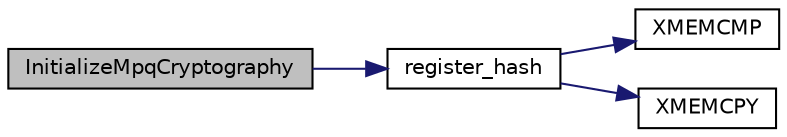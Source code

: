 digraph G
{
  edge [fontname="Helvetica",fontsize="10",labelfontname="Helvetica",labelfontsize="10"];
  node [fontname="Helvetica",fontsize="10",shape=record];
  rankdir="LR";
  Node1 [label="InitializeMpqCryptography",height=0.2,width=0.4,color="black", fillcolor="grey75", style="filled" fontcolor="black"];
  Node1 -> Node2 [color="midnightblue",fontsize="10",style="solid",fontname="Helvetica"];
  Node2 [label="register_hash",height=0.2,width=0.4,color="black", fillcolor="white", style="filled",URL="$tomcrypt__hash_8h.html#a675b9eda0e8cf146aca2cc89ea5ad571"];
  Node2 -> Node3 [color="midnightblue",fontsize="10",style="solid",fontname="Helvetica"];
  Node3 [label="XMEMCMP",height=0.2,width=0.4,color="black", fillcolor="white", style="filled",URL="$tomcrypt__cfg_8h.html#ad46c181b19c23fb46dd46b06f650ef51"];
  Node2 -> Node4 [color="midnightblue",fontsize="10",style="solid",fontname="Helvetica"];
  Node4 [label="XMEMCPY",height=0.2,width=0.4,color="black", fillcolor="white", style="filled",URL="$tomcrypt__cfg_8h.html#a18642954c08859fcd9a0cfcce126f28b"];
}
